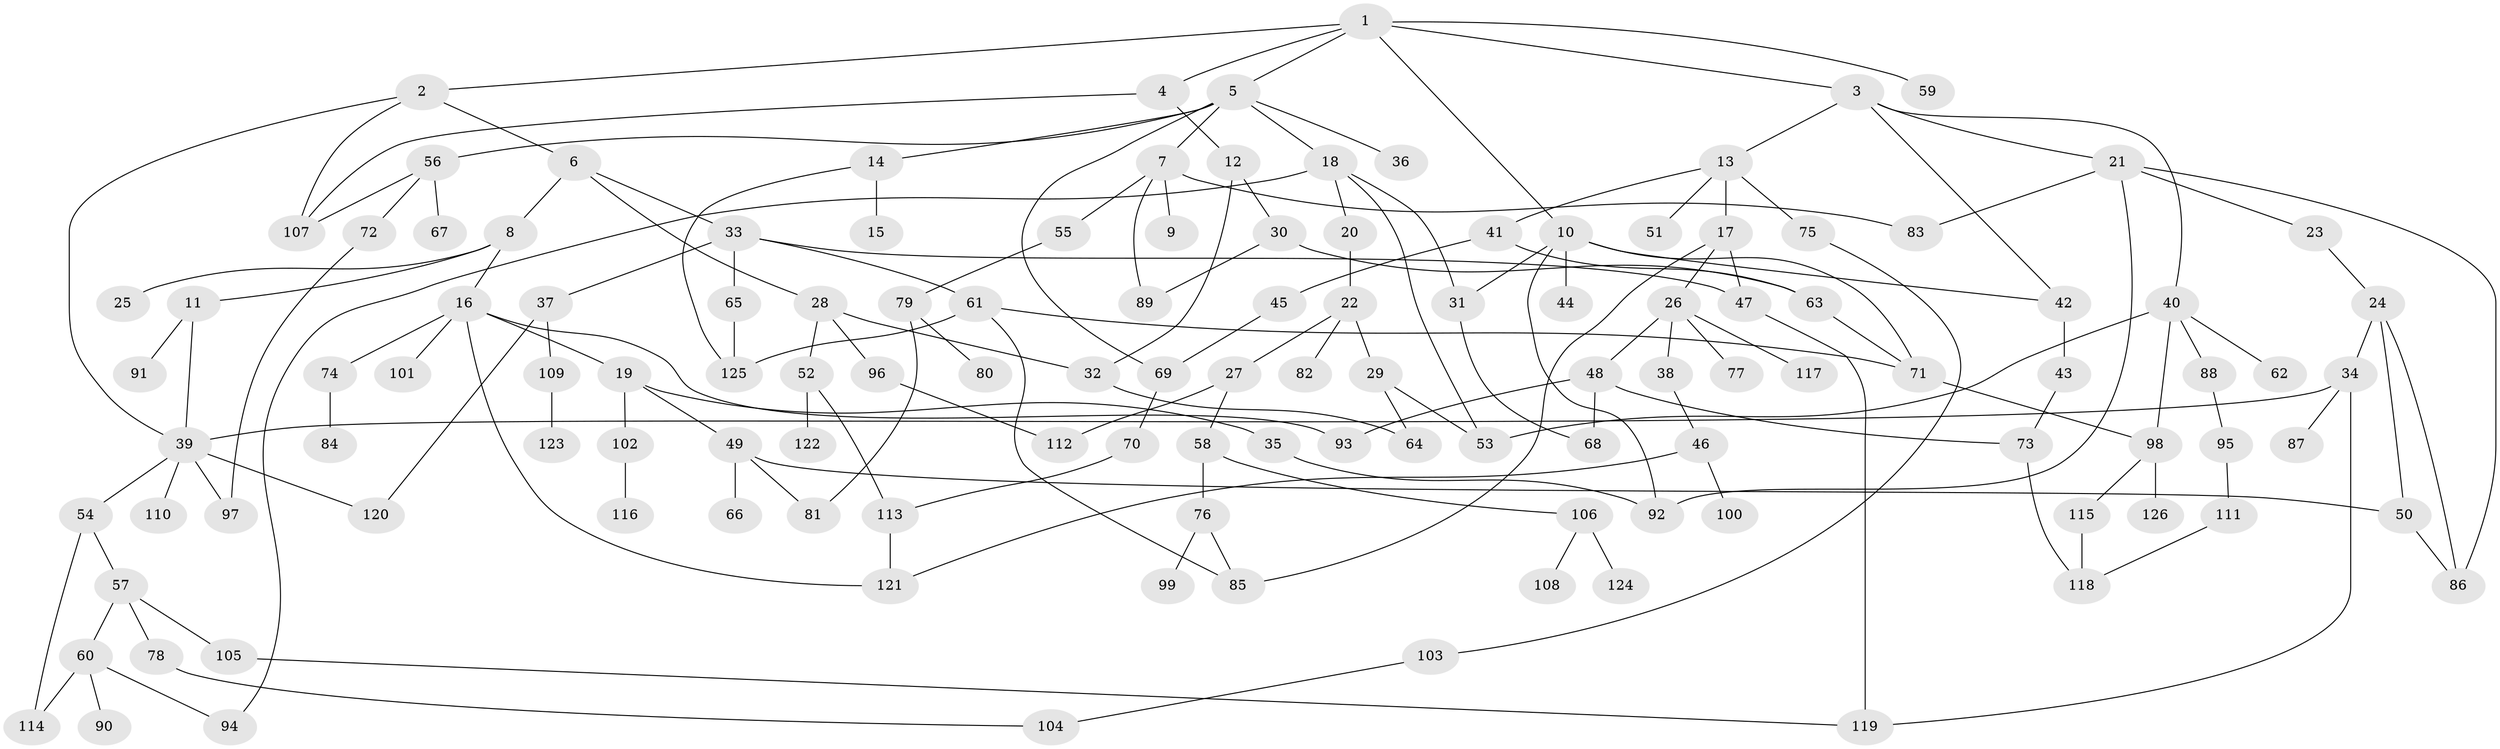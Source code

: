 // Generated by graph-tools (version 1.1) at 2025/34/03/09/25 02:34:19]
// undirected, 126 vertices, 169 edges
graph export_dot {
graph [start="1"]
  node [color=gray90,style=filled];
  1;
  2;
  3;
  4;
  5;
  6;
  7;
  8;
  9;
  10;
  11;
  12;
  13;
  14;
  15;
  16;
  17;
  18;
  19;
  20;
  21;
  22;
  23;
  24;
  25;
  26;
  27;
  28;
  29;
  30;
  31;
  32;
  33;
  34;
  35;
  36;
  37;
  38;
  39;
  40;
  41;
  42;
  43;
  44;
  45;
  46;
  47;
  48;
  49;
  50;
  51;
  52;
  53;
  54;
  55;
  56;
  57;
  58;
  59;
  60;
  61;
  62;
  63;
  64;
  65;
  66;
  67;
  68;
  69;
  70;
  71;
  72;
  73;
  74;
  75;
  76;
  77;
  78;
  79;
  80;
  81;
  82;
  83;
  84;
  85;
  86;
  87;
  88;
  89;
  90;
  91;
  92;
  93;
  94;
  95;
  96;
  97;
  98;
  99;
  100;
  101;
  102;
  103;
  104;
  105;
  106;
  107;
  108;
  109;
  110;
  111;
  112;
  113;
  114;
  115;
  116;
  117;
  118;
  119;
  120;
  121;
  122;
  123;
  124;
  125;
  126;
  1 -- 2;
  1 -- 3;
  1 -- 4;
  1 -- 5;
  1 -- 10;
  1 -- 59;
  2 -- 6;
  2 -- 107;
  2 -- 39;
  3 -- 13;
  3 -- 21;
  3 -- 40;
  3 -- 42;
  4 -- 12;
  4 -- 107;
  5 -- 7;
  5 -- 14;
  5 -- 18;
  5 -- 36;
  5 -- 56;
  5 -- 69;
  6 -- 8;
  6 -- 28;
  6 -- 33;
  7 -- 9;
  7 -- 55;
  7 -- 89;
  7 -- 83;
  8 -- 11;
  8 -- 16;
  8 -- 25;
  10 -- 31;
  10 -- 44;
  10 -- 92;
  10 -- 42;
  10 -- 71;
  11 -- 91;
  11 -- 39;
  12 -- 30;
  12 -- 32;
  13 -- 17;
  13 -- 41;
  13 -- 51;
  13 -- 75;
  14 -- 15;
  14 -- 125;
  16 -- 19;
  16 -- 74;
  16 -- 101;
  16 -- 121;
  16 -- 93;
  17 -- 26;
  17 -- 85;
  17 -- 47;
  18 -- 20;
  18 -- 94;
  18 -- 53;
  18 -- 31;
  19 -- 35;
  19 -- 49;
  19 -- 102;
  20 -- 22;
  21 -- 23;
  21 -- 83;
  21 -- 86;
  21 -- 92;
  22 -- 27;
  22 -- 29;
  22 -- 82;
  23 -- 24;
  24 -- 34;
  24 -- 86;
  24 -- 50;
  26 -- 38;
  26 -- 48;
  26 -- 77;
  26 -- 117;
  27 -- 58;
  27 -- 112;
  28 -- 32;
  28 -- 52;
  28 -- 96;
  29 -- 64;
  29 -- 53;
  30 -- 63;
  30 -- 89;
  31 -- 68;
  32 -- 64;
  33 -- 37;
  33 -- 47;
  33 -- 61;
  33 -- 65;
  34 -- 39;
  34 -- 87;
  34 -- 119;
  35 -- 92;
  37 -- 109;
  37 -- 120;
  38 -- 46;
  39 -- 54;
  39 -- 110;
  39 -- 97;
  39 -- 120;
  40 -- 53;
  40 -- 62;
  40 -- 88;
  40 -- 98;
  41 -- 45;
  41 -- 63;
  42 -- 43;
  43 -- 73;
  45 -- 69;
  46 -- 100;
  46 -- 121;
  47 -- 119;
  48 -- 93;
  48 -- 68;
  48 -- 73;
  49 -- 50;
  49 -- 66;
  49 -- 81;
  50 -- 86;
  52 -- 122;
  52 -- 113;
  54 -- 57;
  54 -- 114;
  55 -- 79;
  56 -- 67;
  56 -- 72;
  56 -- 107;
  57 -- 60;
  57 -- 78;
  57 -- 105;
  58 -- 76;
  58 -- 106;
  60 -- 90;
  60 -- 94;
  60 -- 114;
  61 -- 85;
  61 -- 71;
  61 -- 125;
  63 -- 71;
  65 -- 125;
  69 -- 70;
  70 -- 113;
  71 -- 98;
  72 -- 97;
  73 -- 118;
  74 -- 84;
  75 -- 103;
  76 -- 99;
  76 -- 85;
  78 -- 104;
  79 -- 80;
  79 -- 81;
  88 -- 95;
  95 -- 111;
  96 -- 112;
  98 -- 115;
  98 -- 126;
  102 -- 116;
  103 -- 104;
  105 -- 119;
  106 -- 108;
  106 -- 124;
  109 -- 123;
  111 -- 118;
  113 -- 121;
  115 -- 118;
}

